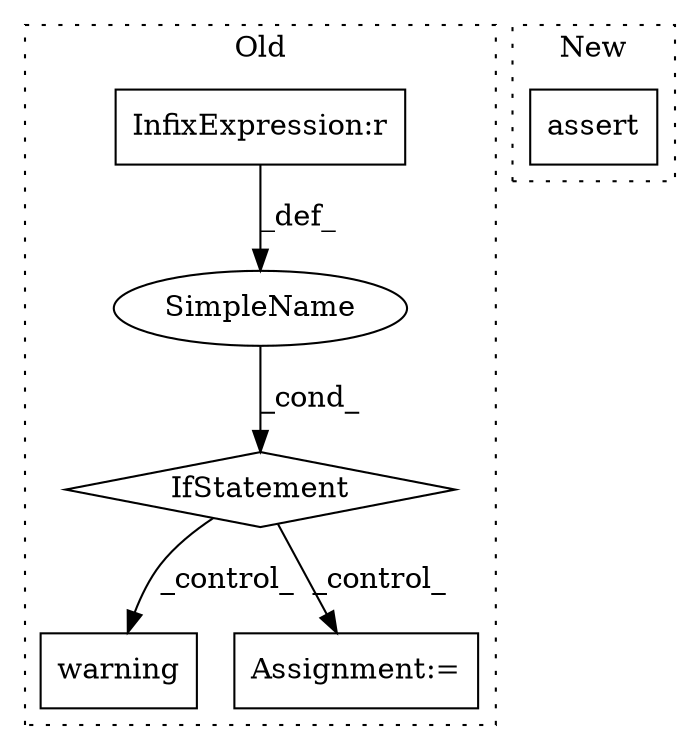 digraph G {
subgraph cluster0 {
1 [label="warning" a="32" s="2117" l="9" shape="box"];
3 [label="IfStatement" a="25" s="1923,1956" l="4,2" shape="diamond"];
4 [label="Assignment:=" a="7" s="2192" l="2" shape="box"];
5 [label="SimpleName" a="42" s="" l="" shape="ellipse"];
6 [label="InfixExpression:r" a="27" s="1943" l="4" shape="box"];
label = "Old";
style="dotted";
}
subgraph cluster1 {
2 [label="assert" a="6" s="2027" l="7" shape="box"];
label = "New";
style="dotted";
}
3 -> 1 [label="_control_"];
3 -> 4 [label="_control_"];
5 -> 3 [label="_cond_"];
6 -> 5 [label="_def_"];
}